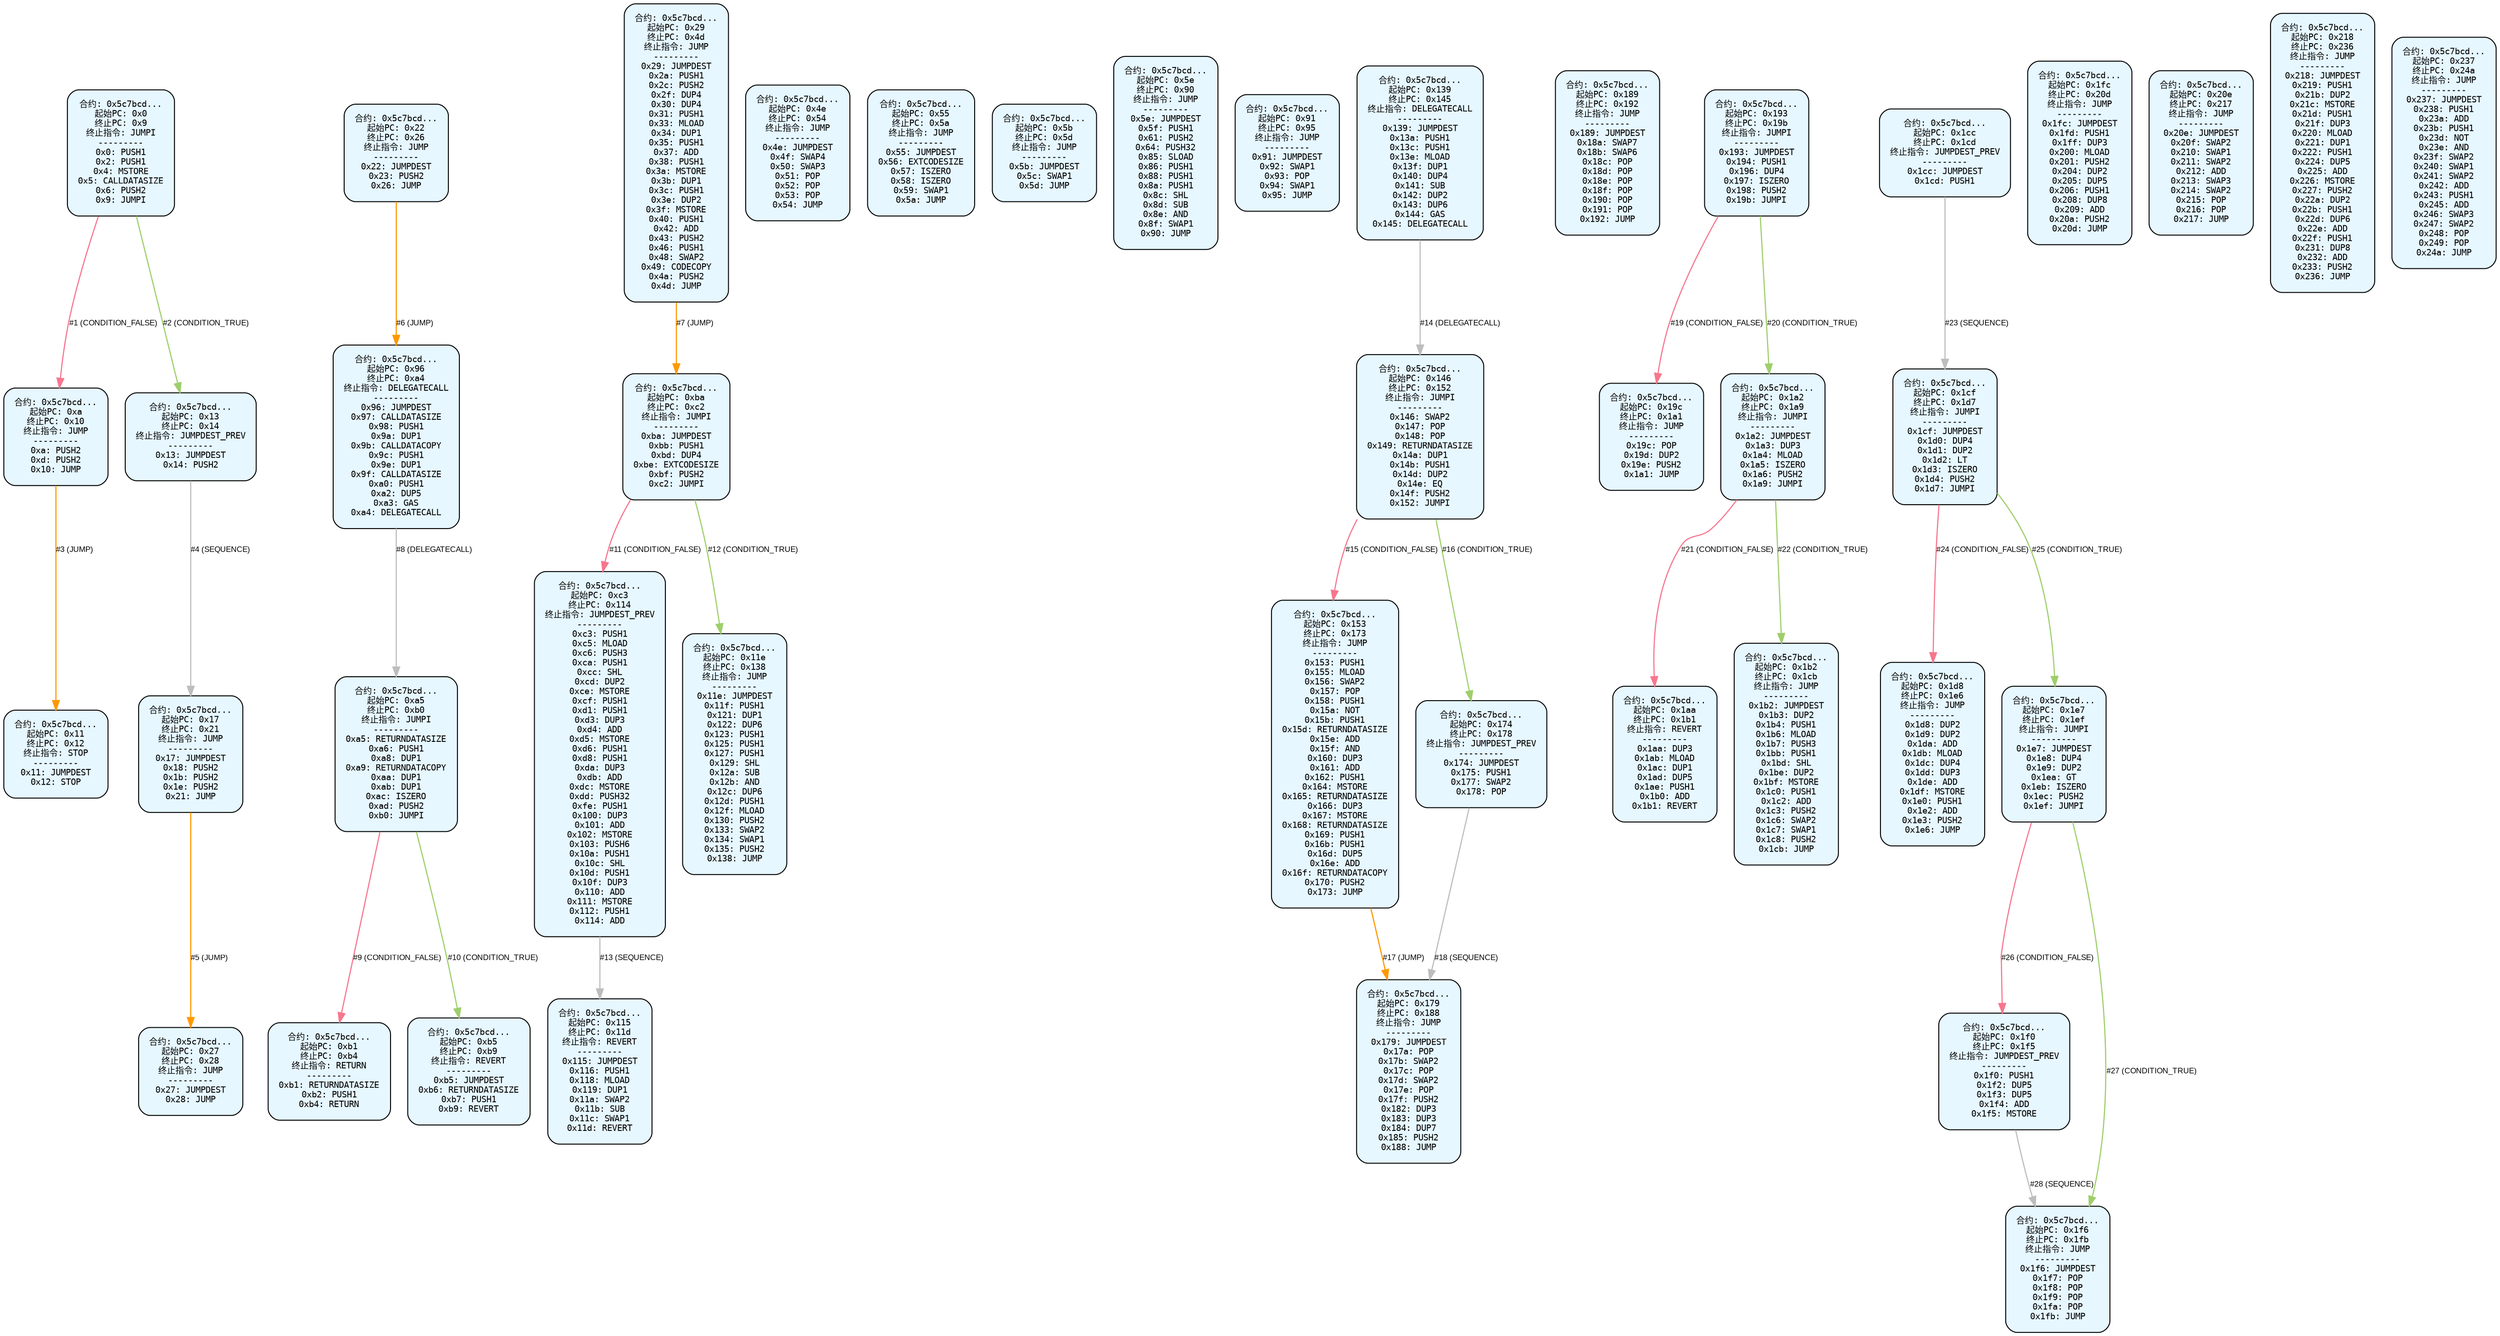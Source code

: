 digraph Static_Complete_CFG {
    rankdir=TB;
    node [shape=box, style="filled, rounded", fontname="Monospace", fontsize=9, margin=0.15];
    edge [fontname="Arial", fontsize=8, penwidth=1.2];
    "block_0" [label="合约: 0x5c7bcd...
起始PC: 0x0
终止PC: 0x9
终止指令: JUMPI
---------
0x0: PUSH1
0x2: PUSH1
0x4: MSTORE
0x5: CALLDATASIZE
0x6: PUSH2
0x9: JUMPI", fillcolor="#e6f7ff"];
    "block_a" [label="合约: 0x5c7bcd...
起始PC: 0xa
终止PC: 0x10
终止指令: JUMP
---------
0xa: PUSH2
0xd: PUSH2
0x10: JUMP", fillcolor="#e6f7ff"];
    "block_11" [label="合约: 0x5c7bcd...
起始PC: 0x11
终止PC: 0x12
终止指令: STOP
---------
0x11: JUMPDEST
0x12: STOP", fillcolor="#e6f7ff"];
    "block_13" [label="合约: 0x5c7bcd...
起始PC: 0x13
终止PC: 0x14
终止指令: JUMPDEST_PREV
---------
0x13: JUMPDEST
0x14: PUSH2", fillcolor="#e6f7ff"];
    "block_17" [label="合约: 0x5c7bcd...
起始PC: 0x17
终止PC: 0x21
终止指令: JUMP
---------
0x17: JUMPDEST
0x18: PUSH2
0x1b: PUSH2
0x1e: PUSH2
0x21: JUMP", fillcolor="#e6f7ff"];
    "block_22" [label="合约: 0x5c7bcd...
起始PC: 0x22
终止PC: 0x26
终止指令: JUMP
---------
0x22: JUMPDEST
0x23: PUSH2
0x26: JUMP", fillcolor="#e6f7ff"];
    "block_27" [label="合约: 0x5c7bcd...
起始PC: 0x27
终止PC: 0x28
终止指令: JUMP
---------
0x27: JUMPDEST
0x28: JUMP", fillcolor="#e6f7ff"];
    "block_29" [label="合约: 0x5c7bcd...
起始PC: 0x29
终止PC: 0x4d
终止指令: JUMP
---------
0x29: JUMPDEST
0x2a: PUSH1
0x2c: PUSH2
0x2f: DUP4
0x30: DUP4
0x31: PUSH1
0x33: MLOAD
0x34: DUP1
0x35: PUSH1
0x37: ADD
0x38: PUSH1
0x3a: MSTORE
0x3b: DUP1
0x3c: PUSH1
0x3e: DUP2
0x3f: MSTORE
0x40: PUSH1
0x42: ADD
0x43: PUSH2
0x46: PUSH1
0x48: SWAP2
0x49: CODECOPY
0x4a: PUSH2
0x4d: JUMP", fillcolor="#e6f7ff"];
    "block_4e" [label="合约: 0x5c7bcd...
起始PC: 0x4e
终止PC: 0x54
终止指令: JUMP
---------
0x4e: JUMPDEST
0x4f: SWAP4
0x50: SWAP3
0x51: POP
0x52: POP
0x53: POP
0x54: JUMP", fillcolor="#e6f7ff"];
    "block_55" [label="合约: 0x5c7bcd...
起始PC: 0x55
终止PC: 0x5a
终止指令: JUMP
---------
0x55: JUMPDEST
0x56: EXTCODESIZE
0x57: ISZERO
0x58: ISZERO
0x59: SWAP1
0x5a: JUMP", fillcolor="#e6f7ff"];
    "block_5b" [label="合约: 0x5c7bcd...
起始PC: 0x5b
终止PC: 0x5d
终止指令: JUMP
---------
0x5b: JUMPDEST
0x5c: SWAP1
0x5d: JUMP", fillcolor="#e6f7ff"];
    "block_5e" [label="合约: 0x5c7bcd...
起始PC: 0x5e
终止PC: 0x90
终止指令: JUMP
---------
0x5e: JUMPDEST
0x5f: PUSH1
0x61: PUSH2
0x64: PUSH32
0x85: SLOAD
0x86: PUSH1
0x88: PUSH1
0x8a: PUSH1
0x8c: SHL
0x8d: SUB
0x8e: AND
0x8f: SWAP1
0x90: JUMP", fillcolor="#e6f7ff"];
    "block_91" [label="合约: 0x5c7bcd...
起始PC: 0x91
终止PC: 0x95
终止指令: JUMP
---------
0x91: JUMPDEST
0x92: SWAP1
0x93: POP
0x94: SWAP1
0x95: JUMP", fillcolor="#e6f7ff"];
    "block_96" [label="合约: 0x5c7bcd...
起始PC: 0x96
终止PC: 0xa4
终止指令: DELEGATECALL
---------
0x96: JUMPDEST
0x97: CALLDATASIZE
0x98: PUSH1
0x9a: DUP1
0x9b: CALLDATACOPY
0x9c: PUSH1
0x9e: DUP1
0x9f: CALLDATASIZE
0xa0: PUSH1
0xa2: DUP5
0xa3: GAS
0xa4: DELEGATECALL", fillcolor="#e6f7ff"];
    "block_a5" [label="合约: 0x5c7bcd...
起始PC: 0xa5
终止PC: 0xb0
终止指令: JUMPI
---------
0xa5: RETURNDATASIZE
0xa6: PUSH1
0xa8: DUP1
0xa9: RETURNDATACOPY
0xaa: DUP1
0xab: DUP1
0xac: ISZERO
0xad: PUSH2
0xb0: JUMPI", fillcolor="#e6f7ff"];
    "block_b1" [label="合约: 0x5c7bcd...
起始PC: 0xb1
终止PC: 0xb4
终止指令: RETURN
---------
0xb1: RETURNDATASIZE
0xb2: PUSH1
0xb4: RETURN", fillcolor="#e6f7ff"];
    "block_b5" [label="合约: 0x5c7bcd...
起始PC: 0xb5
终止PC: 0xb9
终止指令: REVERT
---------
0xb5: JUMPDEST
0xb6: RETURNDATASIZE
0xb7: PUSH1
0xb9: REVERT", fillcolor="#e6f7ff"];
    "block_ba" [label="合约: 0x5c7bcd...
起始PC: 0xba
终止PC: 0xc2
终止指令: JUMPI
---------
0xba: JUMPDEST
0xbb: PUSH1
0xbd: DUP4
0xbe: EXTCODESIZE
0xbf: PUSH2
0xc2: JUMPI", fillcolor="#e6f7ff"];
    "block_c3" [label="合约: 0x5c7bcd...
起始PC: 0xc3
终止PC: 0x114
终止指令: JUMPDEST_PREV
---------
0xc3: PUSH1
0xc5: MLOAD
0xc6: PUSH3
0xca: PUSH1
0xcc: SHL
0xcd: DUP2
0xce: MSTORE
0xcf: PUSH1
0xd1: PUSH1
0xd3: DUP3
0xd4: ADD
0xd5: MSTORE
0xd6: PUSH1
0xd8: PUSH1
0xda: DUP3
0xdb: ADD
0xdc: MSTORE
0xdd: PUSH32
0xfe: PUSH1
0x100: DUP3
0x101: ADD
0x102: MSTORE
0x103: PUSH6
0x10a: PUSH1
0x10c: SHL
0x10d: PUSH1
0x10f: DUP3
0x110: ADD
0x111: MSTORE
0x112: PUSH1
0x114: ADD", fillcolor="#e6f7ff"];
    "block_115" [label="合约: 0x5c7bcd...
起始PC: 0x115
终止PC: 0x11d
终止指令: REVERT
---------
0x115: JUMPDEST
0x116: PUSH1
0x118: MLOAD
0x119: DUP1
0x11a: SWAP2
0x11b: SUB
0x11c: SWAP1
0x11d: REVERT", fillcolor="#e6f7ff"];
    "block_11e" [label="合约: 0x5c7bcd...
起始PC: 0x11e
终止PC: 0x138
终止指令: JUMP
---------
0x11e: JUMPDEST
0x11f: PUSH1
0x121: DUP1
0x122: DUP6
0x123: PUSH1
0x125: PUSH1
0x127: PUSH1
0x129: SHL
0x12a: SUB
0x12b: AND
0x12c: DUP6
0x12d: PUSH1
0x12f: MLOAD
0x130: PUSH2
0x133: SWAP2
0x134: SWAP1
0x135: PUSH2
0x138: JUMP", fillcolor="#e6f7ff"];
    "block_139" [label="合约: 0x5c7bcd...
起始PC: 0x139
终止PC: 0x145
终止指令: DELEGATECALL
---------
0x139: JUMPDEST
0x13a: PUSH1
0x13c: PUSH1
0x13e: MLOAD
0x13f: DUP1
0x140: DUP4
0x141: SUB
0x142: DUP2
0x143: DUP6
0x144: GAS
0x145: DELEGATECALL", fillcolor="#e6f7ff"];
    "block_146" [label="合约: 0x5c7bcd...
起始PC: 0x146
终止PC: 0x152
终止指令: JUMPI
---------
0x146: SWAP2
0x147: POP
0x148: POP
0x149: RETURNDATASIZE
0x14a: DUP1
0x14b: PUSH1
0x14d: DUP2
0x14e: EQ
0x14f: PUSH2
0x152: JUMPI", fillcolor="#e6f7ff"];
    "block_153" [label="合约: 0x5c7bcd...
起始PC: 0x153
终止PC: 0x173
终止指令: JUMP
---------
0x153: PUSH1
0x155: MLOAD
0x156: SWAP2
0x157: POP
0x158: PUSH1
0x15a: NOT
0x15b: PUSH1
0x15d: RETURNDATASIZE
0x15e: ADD
0x15f: AND
0x160: DUP3
0x161: ADD
0x162: PUSH1
0x164: MSTORE
0x165: RETURNDATASIZE
0x166: DUP3
0x167: MSTORE
0x168: RETURNDATASIZE
0x169: PUSH1
0x16b: PUSH1
0x16d: DUP5
0x16e: ADD
0x16f: RETURNDATACOPY
0x170: PUSH2
0x173: JUMP", fillcolor="#e6f7ff"];
    "block_174" [label="合约: 0x5c7bcd...
起始PC: 0x174
终止PC: 0x178
终止指令: JUMPDEST_PREV
---------
0x174: JUMPDEST
0x175: PUSH1
0x177: SWAP2
0x178: POP", fillcolor="#e6f7ff"];
    "block_179" [label="合约: 0x5c7bcd...
起始PC: 0x179
终止PC: 0x188
终止指令: JUMP
---------
0x179: JUMPDEST
0x17a: POP
0x17b: SWAP2
0x17c: POP
0x17d: SWAP2
0x17e: POP
0x17f: PUSH2
0x182: DUP3
0x183: DUP3
0x184: DUP7
0x185: PUSH2
0x188: JUMP", fillcolor="#e6f7ff"];
    "block_189" [label="合约: 0x5c7bcd...
起始PC: 0x189
终止PC: 0x192
终止指令: JUMP
---------
0x189: JUMPDEST
0x18a: SWAP7
0x18b: SWAP6
0x18c: POP
0x18d: POP
0x18e: POP
0x18f: POP
0x190: POP
0x191: POP
0x192: JUMP", fillcolor="#e6f7ff"];
    "block_193" [label="合约: 0x5c7bcd...
起始PC: 0x193
终止PC: 0x19b
终止指令: JUMPI
---------
0x193: JUMPDEST
0x194: PUSH1
0x196: DUP4
0x197: ISZERO
0x198: PUSH2
0x19b: JUMPI", fillcolor="#e6f7ff"];
    "block_19c" [label="合约: 0x5c7bcd...
起始PC: 0x19c
终止PC: 0x1a1
终止指令: JUMP
---------
0x19c: POP
0x19d: DUP2
0x19e: PUSH2
0x1a1: JUMP", fillcolor="#e6f7ff"];
    "block_1a2" [label="合约: 0x5c7bcd...
起始PC: 0x1a2
终止PC: 0x1a9
终止指令: JUMPI
---------
0x1a2: JUMPDEST
0x1a3: DUP3
0x1a4: MLOAD
0x1a5: ISZERO
0x1a6: PUSH2
0x1a9: JUMPI", fillcolor="#e6f7ff"];
    "block_1aa" [label="合约: 0x5c7bcd...
起始PC: 0x1aa
终止PC: 0x1b1
终止指令: REVERT
---------
0x1aa: DUP3
0x1ab: MLOAD
0x1ac: DUP1
0x1ad: DUP5
0x1ae: PUSH1
0x1b0: ADD
0x1b1: REVERT", fillcolor="#e6f7ff"];
    "block_1b2" [label="合约: 0x5c7bcd...
起始PC: 0x1b2
终止PC: 0x1cb
终止指令: JUMP
---------
0x1b2: JUMPDEST
0x1b3: DUP2
0x1b4: PUSH1
0x1b6: MLOAD
0x1b7: PUSH3
0x1bb: PUSH1
0x1bd: SHL
0x1be: DUP2
0x1bf: MSTORE
0x1c0: PUSH1
0x1c2: ADD
0x1c3: PUSH2
0x1c6: SWAP2
0x1c7: SWAP1
0x1c8: PUSH2
0x1cb: JUMP", fillcolor="#e6f7ff"];
    "block_1cc" [label="合约: 0x5c7bcd...
起始PC: 0x1cc
终止PC: 0x1cd
终止指令: JUMPDEST_PREV
---------
0x1cc: JUMPDEST
0x1cd: PUSH1", fillcolor="#e6f7ff"];
    "block_1cf" [label="合约: 0x5c7bcd...
起始PC: 0x1cf
终止PC: 0x1d7
终止指令: JUMPI
---------
0x1cf: JUMPDEST
0x1d0: DUP4
0x1d1: DUP2
0x1d2: LT
0x1d3: ISZERO
0x1d4: PUSH2
0x1d7: JUMPI", fillcolor="#e6f7ff"];
    "block_1d8" [label="合约: 0x5c7bcd...
起始PC: 0x1d8
终止PC: 0x1e6
终止指令: JUMP
---------
0x1d8: DUP2
0x1d9: DUP2
0x1da: ADD
0x1db: MLOAD
0x1dc: DUP4
0x1dd: DUP3
0x1de: ADD
0x1df: MSTORE
0x1e0: PUSH1
0x1e2: ADD
0x1e3: PUSH2
0x1e6: JUMP", fillcolor="#e6f7ff"];
    "block_1e7" [label="合约: 0x5c7bcd...
起始PC: 0x1e7
终止PC: 0x1ef
终止指令: JUMPI
---------
0x1e7: JUMPDEST
0x1e8: DUP4
0x1e9: DUP2
0x1ea: GT
0x1eb: ISZERO
0x1ec: PUSH2
0x1ef: JUMPI", fillcolor="#e6f7ff"];
    "block_1f0" [label="合约: 0x5c7bcd...
起始PC: 0x1f0
终止PC: 0x1f5
终止指令: JUMPDEST_PREV
---------
0x1f0: PUSH1
0x1f2: DUP5
0x1f3: DUP5
0x1f4: ADD
0x1f5: MSTORE", fillcolor="#e6f7ff"];
    "block_1f6" [label="合约: 0x5c7bcd...
起始PC: 0x1f6
终止PC: 0x1fb
终止指令: JUMP
---------
0x1f6: JUMPDEST
0x1f7: POP
0x1f8: POP
0x1f9: POP
0x1fa: POP
0x1fb: JUMP", fillcolor="#e6f7ff"];
    "block_1fc" [label="合约: 0x5c7bcd...
起始PC: 0x1fc
终止PC: 0x20d
终止指令: JUMP
---------
0x1fc: JUMPDEST
0x1fd: PUSH1
0x1ff: DUP3
0x200: MLOAD
0x201: PUSH2
0x204: DUP2
0x205: DUP5
0x206: PUSH1
0x208: DUP8
0x209: ADD
0x20a: PUSH2
0x20d: JUMP", fillcolor="#e6f7ff"];
    "block_20e" [label="合约: 0x5c7bcd...
起始PC: 0x20e
终止PC: 0x217
终止指令: JUMP
---------
0x20e: JUMPDEST
0x20f: SWAP2
0x210: SWAP1
0x211: SWAP2
0x212: ADD
0x213: SWAP3
0x214: SWAP2
0x215: POP
0x216: POP
0x217: JUMP", fillcolor="#e6f7ff"];
    "block_218" [label="合约: 0x5c7bcd...
起始PC: 0x218
终止PC: 0x236
终止指令: JUMP
---------
0x218: JUMPDEST
0x219: PUSH1
0x21b: DUP2
0x21c: MSTORE
0x21d: PUSH1
0x21f: DUP3
0x220: MLOAD
0x221: DUP1
0x222: PUSH1
0x224: DUP5
0x225: ADD
0x226: MSTORE
0x227: PUSH2
0x22a: DUP2
0x22b: PUSH1
0x22d: DUP6
0x22e: ADD
0x22f: PUSH1
0x231: DUP8
0x232: ADD
0x233: PUSH2
0x236: JUMP", fillcolor="#e6f7ff"];
    "block_237" [label="合约: 0x5c7bcd...
起始PC: 0x237
终止PC: 0x24a
终止指令: JUMP
---------
0x237: JUMPDEST
0x238: PUSH1
0x23a: ADD
0x23b: PUSH1
0x23d: NOT
0x23e: AND
0x23f: SWAP2
0x240: SWAP1
0x241: SWAP2
0x242: ADD
0x243: PUSH1
0x245: ADD
0x246: SWAP3
0x247: SWAP2
0x248: POP
0x249: POP
0x24a: JUMP", fillcolor="#e6f7ff"];

    "block_0" -> "block_a" [label="#1 (CONDITION_FALSE)", color="#f7768e"];
    "block_0" -> "block_13" [label="#2 (CONDITION_TRUE)", color="#9ece6a"];
    "block_a" -> "block_11" [label="#3 (JUMP)", color="#ff9800"];
    "block_13" -> "block_17" [label="#4 (SEQUENCE)", color="#bdbdbd"];
    "block_17" -> "block_27" [label="#5 (JUMP)", color="#ff9800"];
    "block_22" -> "block_96" [label="#6 (JUMP)", color="#ff9800"];
    "block_29" -> "block_ba" [label="#7 (JUMP)", color="#ff9800"];
    "block_96" -> "block_a5" [label="#8 (DELEGATECALL)", color="#bdbdbd"];
    "block_a5" -> "block_b1" [label="#9 (CONDITION_FALSE)", color="#f7768e"];
    "block_a5" -> "block_b5" [label="#10 (CONDITION_TRUE)", color="#9ece6a"];
    "block_ba" -> "block_c3" [label="#11 (CONDITION_FALSE)", color="#f7768e"];
    "block_ba" -> "block_11e" [label="#12 (CONDITION_TRUE)", color="#9ece6a"];
    "block_c3" -> "block_115" [label="#13 (SEQUENCE)", color="#bdbdbd"];
    "block_139" -> "block_146" [label="#14 (DELEGATECALL)", color="#bdbdbd"];
    "block_146" -> "block_153" [label="#15 (CONDITION_FALSE)", color="#f7768e"];
    "block_146" -> "block_174" [label="#16 (CONDITION_TRUE)", color="#9ece6a"];
    "block_153" -> "block_179" [label="#17 (JUMP)", color="#ff9800"];
    "block_174" -> "block_179" [label="#18 (SEQUENCE)", color="#bdbdbd"];
    "block_193" -> "block_19c" [label="#19 (CONDITION_FALSE)", color="#f7768e"];
    "block_193" -> "block_1a2" [label="#20 (CONDITION_TRUE)", color="#9ece6a"];
    "block_1a2" -> "block_1aa" [label="#21 (CONDITION_FALSE)", color="#f7768e"];
    "block_1a2" -> "block_1b2" [label="#22 (CONDITION_TRUE)", color="#9ece6a"];
    "block_1cc" -> "block_1cf" [label="#23 (SEQUENCE)", color="#bdbdbd"];
    "block_1cf" -> "block_1d8" [label="#24 (CONDITION_FALSE)", color="#f7768e"];
    "block_1cf" -> "block_1e7" [label="#25 (CONDITION_TRUE)", color="#9ece6a"];
    "block_1e7" -> "block_1f0" [label="#26 (CONDITION_FALSE)", color="#f7768e"];
    "block_1e7" -> "block_1f6" [label="#27 (CONDITION_TRUE)", color="#9ece6a"];
    "block_1f0" -> "block_1f6" [label="#28 (SEQUENCE)", color="#bdbdbd"];
}
